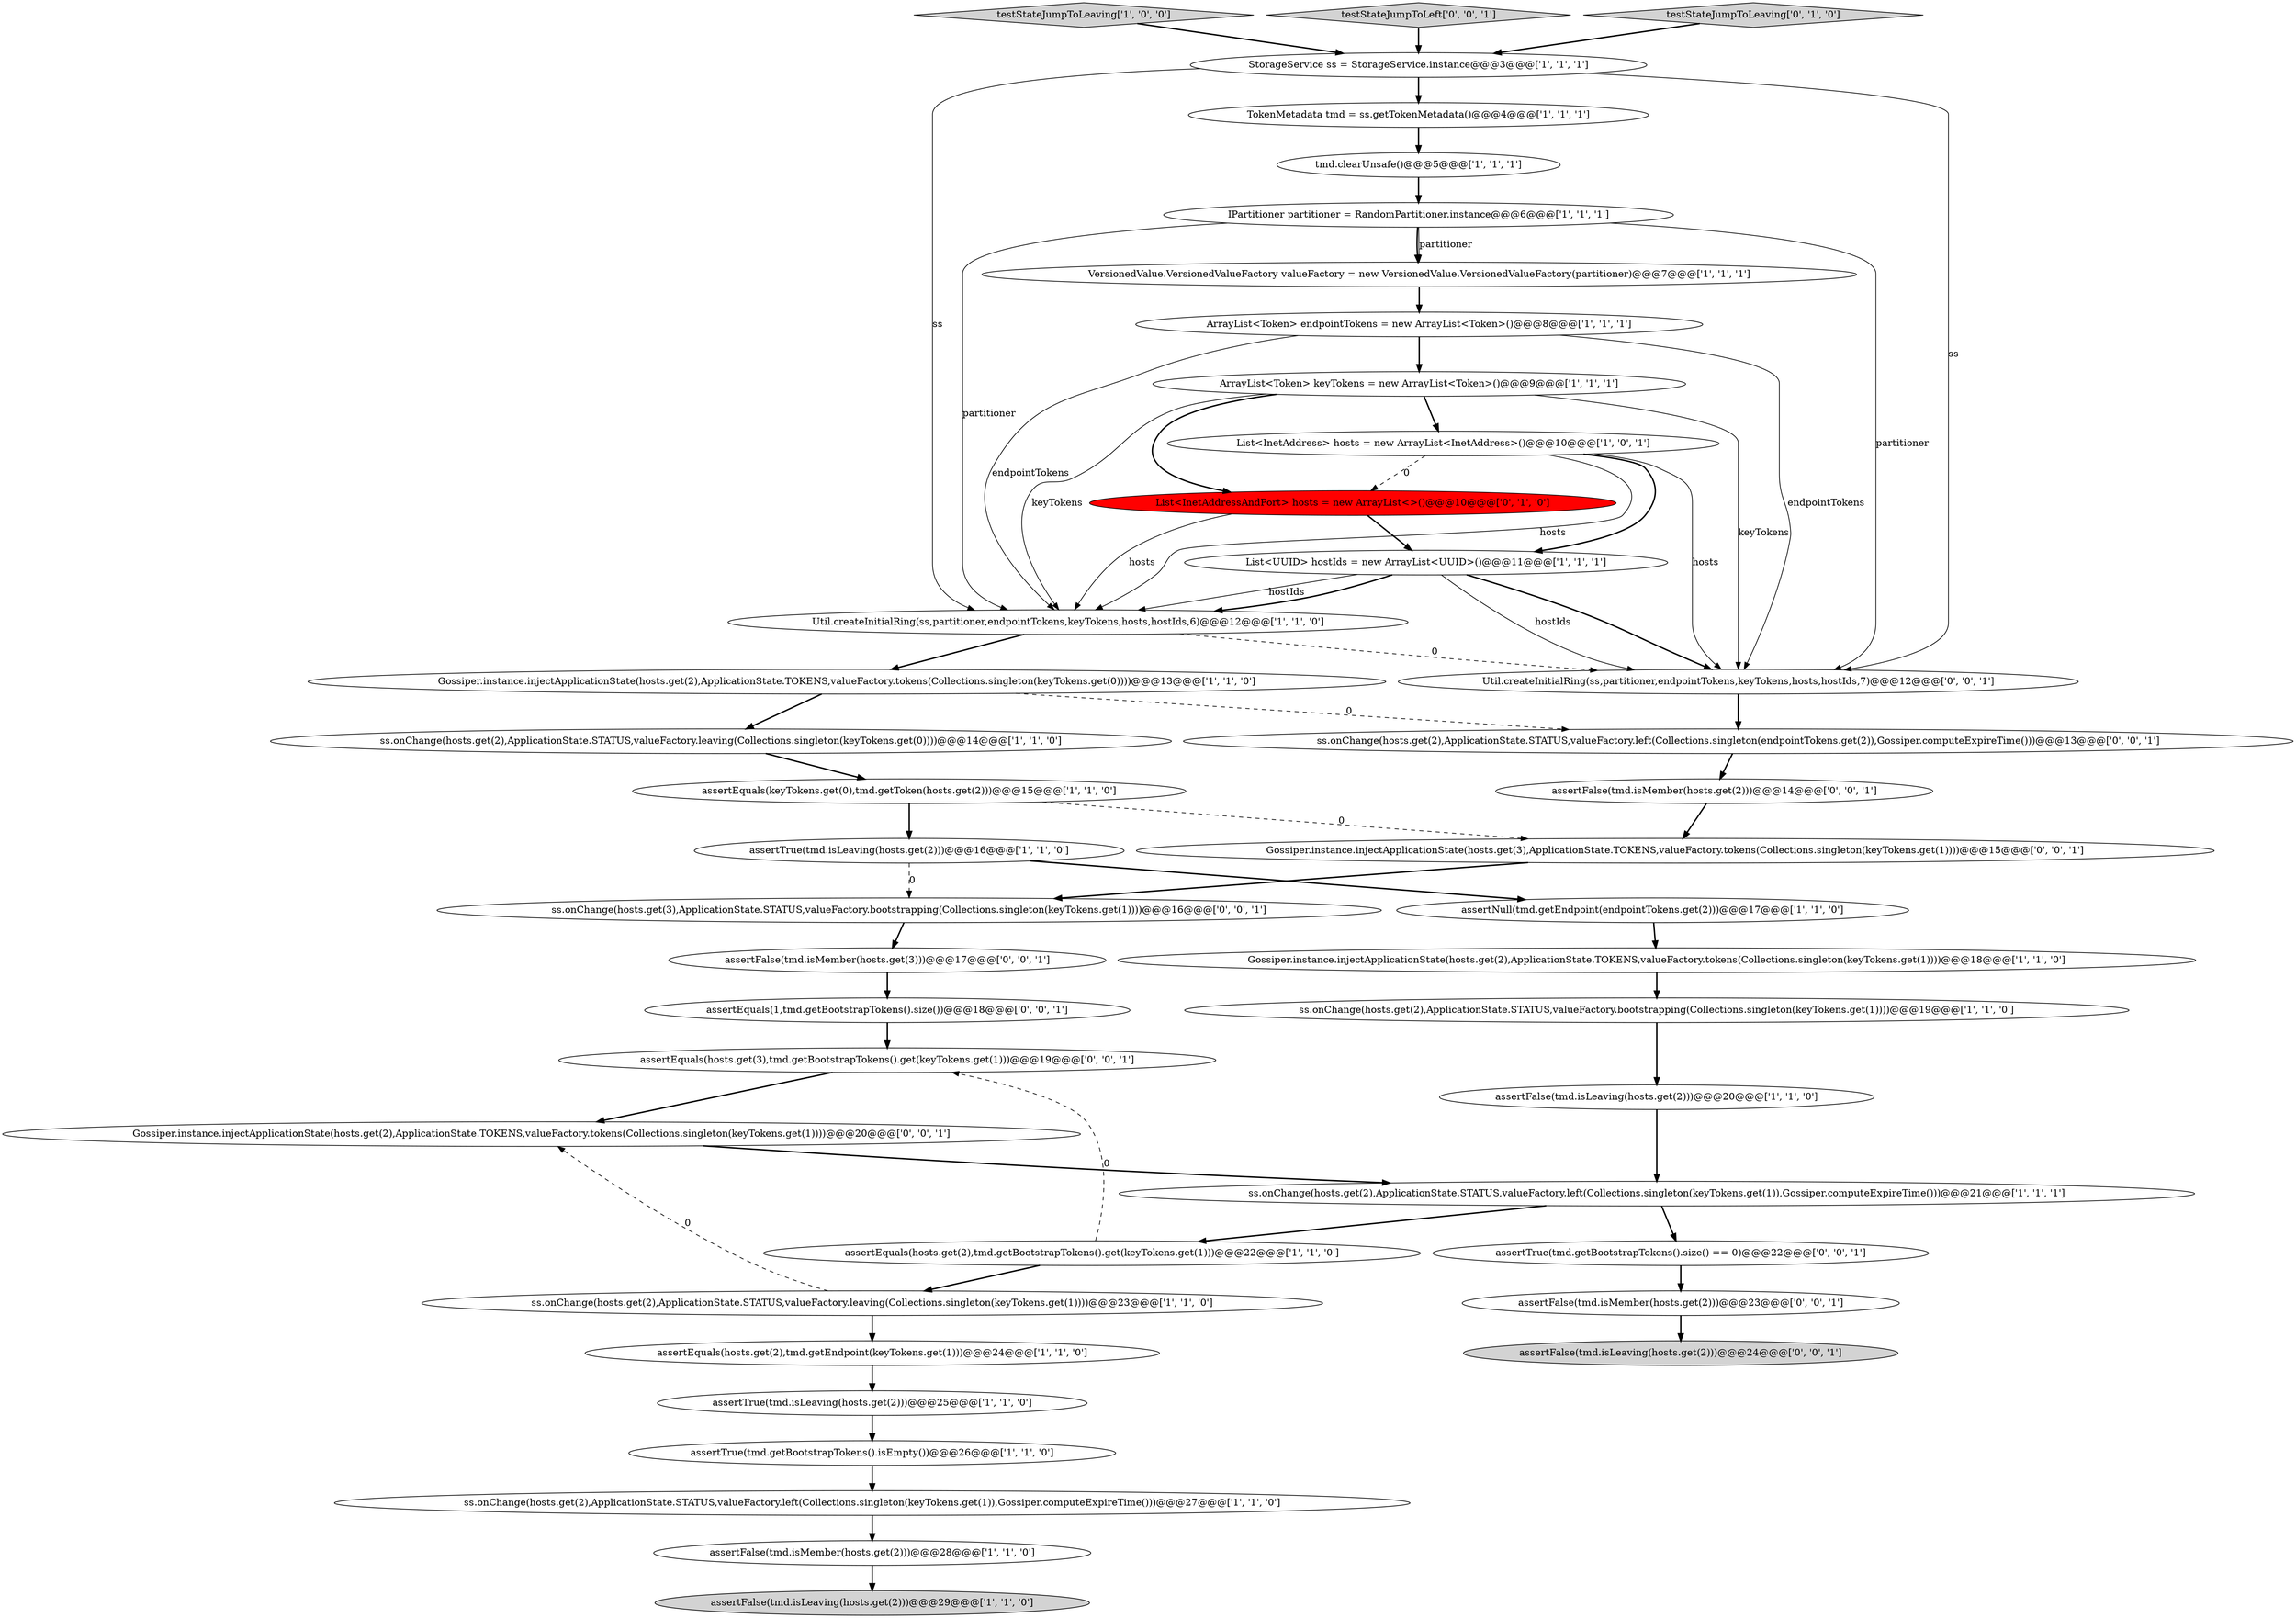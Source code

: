 digraph {
10 [style = filled, label = "StorageService ss = StorageService.instance@@@3@@@['1', '1', '1']", fillcolor = white, shape = ellipse image = "AAA0AAABBB1BBB"];
12 [style = filled, label = "testStateJumpToLeaving['1', '0', '0']", fillcolor = lightgray, shape = diamond image = "AAA0AAABBB1BBB"];
1 [style = filled, label = "TokenMetadata tmd = ss.getTokenMetadata()@@@4@@@['1', '1', '1']", fillcolor = white, shape = ellipse image = "AAA0AAABBB1BBB"];
35 [style = filled, label = "assertFalse(tmd.isMember(hosts.get(2)))@@@23@@@['0', '0', '1']", fillcolor = white, shape = ellipse image = "AAA0AAABBB3BBB"];
22 [style = filled, label = "ss.onChange(hosts.get(2),ApplicationState.STATUS,valueFactory.left(Collections.singleton(keyTokens.get(1)),Gossiper.computeExpireTime()))@@@27@@@['1', '1', '0']", fillcolor = white, shape = ellipse image = "AAA0AAABBB1BBB"];
29 [style = filled, label = "List<InetAddressAndPort> hosts = new ArrayList<>()@@@10@@@['0', '1', '0']", fillcolor = red, shape = ellipse image = "AAA1AAABBB2BBB"];
9 [style = filled, label = "ss.onChange(hosts.get(2),ApplicationState.STATUS,valueFactory.leaving(Collections.singleton(keyTokens.get(1))))@@@23@@@['1', '1', '0']", fillcolor = white, shape = ellipse image = "AAA0AAABBB1BBB"];
39 [style = filled, label = "assertEquals(1,tmd.getBootstrapTokens().size())@@@18@@@['0', '0', '1']", fillcolor = white, shape = ellipse image = "AAA0AAABBB3BBB"];
30 [style = filled, label = "ss.onChange(hosts.get(3),ApplicationState.STATUS,valueFactory.bootstrapping(Collections.singleton(keyTokens.get(1))))@@@16@@@['0', '0', '1']", fillcolor = white, shape = ellipse image = "AAA0AAABBB3BBB"];
37 [style = filled, label = "assertEquals(hosts.get(3),tmd.getBootstrapTokens().get(keyTokens.get(1)))@@@19@@@['0', '0', '1']", fillcolor = white, shape = ellipse image = "AAA0AAABBB3BBB"];
33 [style = filled, label = "testStateJumpToLeft['0', '0', '1']", fillcolor = lightgray, shape = diamond image = "AAA0AAABBB3BBB"];
13 [style = filled, label = "tmd.clearUnsafe()@@@5@@@['1', '1', '1']", fillcolor = white, shape = ellipse image = "AAA0AAABBB1BBB"];
16 [style = filled, label = "List<InetAddress> hosts = new ArrayList<InetAddress>()@@@10@@@['1', '0', '1']", fillcolor = white, shape = ellipse image = "AAA0AAABBB1BBB"];
7 [style = filled, label = "Gossiper.instance.injectApplicationState(hosts.get(2),ApplicationState.TOKENS,valueFactory.tokens(Collections.singleton(keyTokens.get(1))))@@@18@@@['1', '1', '0']", fillcolor = white, shape = ellipse image = "AAA0AAABBB1BBB"];
19 [style = filled, label = "List<UUID> hostIds = new ArrayList<UUID>()@@@11@@@['1', '1', '1']", fillcolor = white, shape = ellipse image = "AAA0AAABBB1BBB"];
27 [style = filled, label = "ss.onChange(hosts.get(2),ApplicationState.STATUS,valueFactory.left(Collections.singleton(keyTokens.get(1)),Gossiper.computeExpireTime()))@@@21@@@['1', '1', '1']", fillcolor = white, shape = ellipse image = "AAA0AAABBB1BBB"];
34 [style = filled, label = "assertFalse(tmd.isMember(hosts.get(2)))@@@14@@@['0', '0', '1']", fillcolor = white, shape = ellipse image = "AAA0AAABBB3BBB"];
20 [style = filled, label = "assertFalse(tmd.isLeaving(hosts.get(2)))@@@20@@@['1', '1', '0']", fillcolor = white, shape = ellipse image = "AAA0AAABBB1BBB"];
3 [style = filled, label = "assertNull(tmd.getEndpoint(endpointTokens.get(2)))@@@17@@@['1', '1', '0']", fillcolor = white, shape = ellipse image = "AAA0AAABBB1BBB"];
4 [style = filled, label = "assertEquals(hosts.get(2),tmd.getEndpoint(keyTokens.get(1)))@@@24@@@['1', '1', '0']", fillcolor = white, shape = ellipse image = "AAA0AAABBB1BBB"];
17 [style = filled, label = "assertTrue(tmd.isLeaving(hosts.get(2)))@@@16@@@['1', '1', '0']", fillcolor = white, shape = ellipse image = "AAA0AAABBB1BBB"];
2 [style = filled, label = "ss.onChange(hosts.get(2),ApplicationState.STATUS,valueFactory.bootstrapping(Collections.singleton(keyTokens.get(1))))@@@19@@@['1', '1', '0']", fillcolor = white, shape = ellipse image = "AAA0AAABBB1BBB"];
36 [style = filled, label = "Util.createInitialRing(ss,partitioner,endpointTokens,keyTokens,hosts,hostIds,7)@@@12@@@['0', '0', '1']", fillcolor = white, shape = ellipse image = "AAA0AAABBB3BBB"];
42 [style = filled, label = "Gossiper.instance.injectApplicationState(hosts.get(2),ApplicationState.TOKENS,valueFactory.tokens(Collections.singleton(keyTokens.get(1))))@@@20@@@['0', '0', '1']", fillcolor = white, shape = ellipse image = "AAA0AAABBB3BBB"];
24 [style = filled, label = "ss.onChange(hosts.get(2),ApplicationState.STATUS,valueFactory.leaving(Collections.singleton(keyTokens.get(0))))@@@14@@@['1', '1', '0']", fillcolor = white, shape = ellipse image = "AAA0AAABBB1BBB"];
0 [style = filled, label = "ArrayList<Token> keyTokens = new ArrayList<Token>()@@@9@@@['1', '1', '1']", fillcolor = white, shape = ellipse image = "AAA0AAABBB1BBB"];
28 [style = filled, label = "testStateJumpToLeaving['0', '1', '0']", fillcolor = lightgray, shape = diamond image = "AAA0AAABBB2BBB"];
32 [style = filled, label = "Gossiper.instance.injectApplicationState(hosts.get(3),ApplicationState.TOKENS,valueFactory.tokens(Collections.singleton(keyTokens.get(1))))@@@15@@@['0', '0', '1']", fillcolor = white, shape = ellipse image = "AAA0AAABBB3BBB"];
6 [style = filled, label = "assertEquals(hosts.get(2),tmd.getBootstrapTokens().get(keyTokens.get(1)))@@@22@@@['1', '1', '0']", fillcolor = white, shape = ellipse image = "AAA0AAABBB1BBB"];
15 [style = filled, label = "Gossiper.instance.injectApplicationState(hosts.get(2),ApplicationState.TOKENS,valueFactory.tokens(Collections.singleton(keyTokens.get(0))))@@@13@@@['1', '1', '0']", fillcolor = white, shape = ellipse image = "AAA0AAABBB1BBB"];
18 [style = filled, label = "VersionedValue.VersionedValueFactory valueFactory = new VersionedValue.VersionedValueFactory(partitioner)@@@7@@@['1', '1', '1']", fillcolor = white, shape = ellipse image = "AAA0AAABBB1BBB"];
41 [style = filled, label = "ss.onChange(hosts.get(2),ApplicationState.STATUS,valueFactory.left(Collections.singleton(endpointTokens.get(2)),Gossiper.computeExpireTime()))@@@13@@@['0', '0', '1']", fillcolor = white, shape = ellipse image = "AAA0AAABBB3BBB"];
38 [style = filled, label = "assertFalse(tmd.isLeaving(hosts.get(2)))@@@24@@@['0', '0', '1']", fillcolor = lightgray, shape = ellipse image = "AAA0AAABBB3BBB"];
23 [style = filled, label = "assertTrue(tmd.isLeaving(hosts.get(2)))@@@25@@@['1', '1', '0']", fillcolor = white, shape = ellipse image = "AAA0AAABBB1BBB"];
11 [style = filled, label = "ArrayList<Token> endpointTokens = new ArrayList<Token>()@@@8@@@['1', '1', '1']", fillcolor = white, shape = ellipse image = "AAA0AAABBB1BBB"];
25 [style = filled, label = "assertFalse(tmd.isLeaving(hosts.get(2)))@@@29@@@['1', '1', '0']", fillcolor = lightgray, shape = ellipse image = "AAA0AAABBB1BBB"];
14 [style = filled, label = "IPartitioner partitioner = RandomPartitioner.instance@@@6@@@['1', '1', '1']", fillcolor = white, shape = ellipse image = "AAA0AAABBB1BBB"];
26 [style = filled, label = "assertTrue(tmd.getBootstrapTokens().isEmpty())@@@26@@@['1', '1', '0']", fillcolor = white, shape = ellipse image = "AAA0AAABBB1BBB"];
21 [style = filled, label = "Util.createInitialRing(ss,partitioner,endpointTokens,keyTokens,hosts,hostIds,6)@@@12@@@['1', '1', '0']", fillcolor = white, shape = ellipse image = "AAA0AAABBB1BBB"];
31 [style = filled, label = "assertTrue(tmd.getBootstrapTokens().size() == 0)@@@22@@@['0', '0', '1']", fillcolor = white, shape = ellipse image = "AAA0AAABBB3BBB"];
8 [style = filled, label = "assertFalse(tmd.isMember(hosts.get(2)))@@@28@@@['1', '1', '0']", fillcolor = white, shape = ellipse image = "AAA0AAABBB1BBB"];
40 [style = filled, label = "assertFalse(tmd.isMember(hosts.get(3)))@@@17@@@['0', '0', '1']", fillcolor = white, shape = ellipse image = "AAA0AAABBB3BBB"];
5 [style = filled, label = "assertEquals(keyTokens.get(0),tmd.getToken(hosts.get(2)))@@@15@@@['1', '1', '0']", fillcolor = white, shape = ellipse image = "AAA0AAABBB1BBB"];
39->37 [style = bold, label=""];
19->36 [style = solid, label="hostIds"];
0->16 [style = bold, label=""];
11->36 [style = solid, label="endpointTokens"];
2->20 [style = bold, label=""];
16->36 [style = solid, label="hosts"];
28->10 [style = bold, label=""];
36->41 [style = bold, label=""];
10->21 [style = solid, label="ss"];
9->42 [style = dashed, label="0"];
21->15 [style = bold, label=""];
9->4 [style = bold, label=""];
14->21 [style = solid, label="partitioner"];
18->11 [style = bold, label=""];
0->36 [style = solid, label="keyTokens"];
23->26 [style = bold, label=""];
29->21 [style = solid, label="hosts"];
27->31 [style = bold, label=""];
0->29 [style = bold, label=""];
33->10 [style = bold, label=""];
19->36 [style = bold, label=""];
16->21 [style = solid, label="hosts"];
16->19 [style = bold, label=""];
32->30 [style = bold, label=""];
5->17 [style = bold, label=""];
6->37 [style = dashed, label="0"];
1->13 [style = bold, label=""];
27->6 [style = bold, label=""];
11->21 [style = solid, label="endpointTokens"];
21->36 [style = dashed, label="0"];
26->22 [style = bold, label=""];
24->5 [style = bold, label=""];
15->41 [style = dashed, label="0"];
20->27 [style = bold, label=""];
22->8 [style = bold, label=""];
5->32 [style = dashed, label="0"];
37->42 [style = bold, label=""];
11->0 [style = bold, label=""];
12->10 [style = bold, label=""];
40->39 [style = bold, label=""];
29->19 [style = bold, label=""];
31->35 [style = bold, label=""];
3->7 [style = bold, label=""];
19->21 [style = solid, label="hostIds"];
14->36 [style = solid, label="partitioner"];
7->2 [style = bold, label=""];
15->24 [style = bold, label=""];
17->3 [style = bold, label=""];
14->18 [style = solid, label="partitioner"];
16->29 [style = dashed, label="0"];
30->40 [style = bold, label=""];
42->27 [style = bold, label=""];
14->18 [style = bold, label=""];
34->32 [style = bold, label=""];
0->21 [style = solid, label="keyTokens"];
35->38 [style = bold, label=""];
10->36 [style = solid, label="ss"];
6->9 [style = bold, label=""];
10->1 [style = bold, label=""];
17->30 [style = dashed, label="0"];
13->14 [style = bold, label=""];
8->25 [style = bold, label=""];
41->34 [style = bold, label=""];
4->23 [style = bold, label=""];
19->21 [style = bold, label=""];
}
